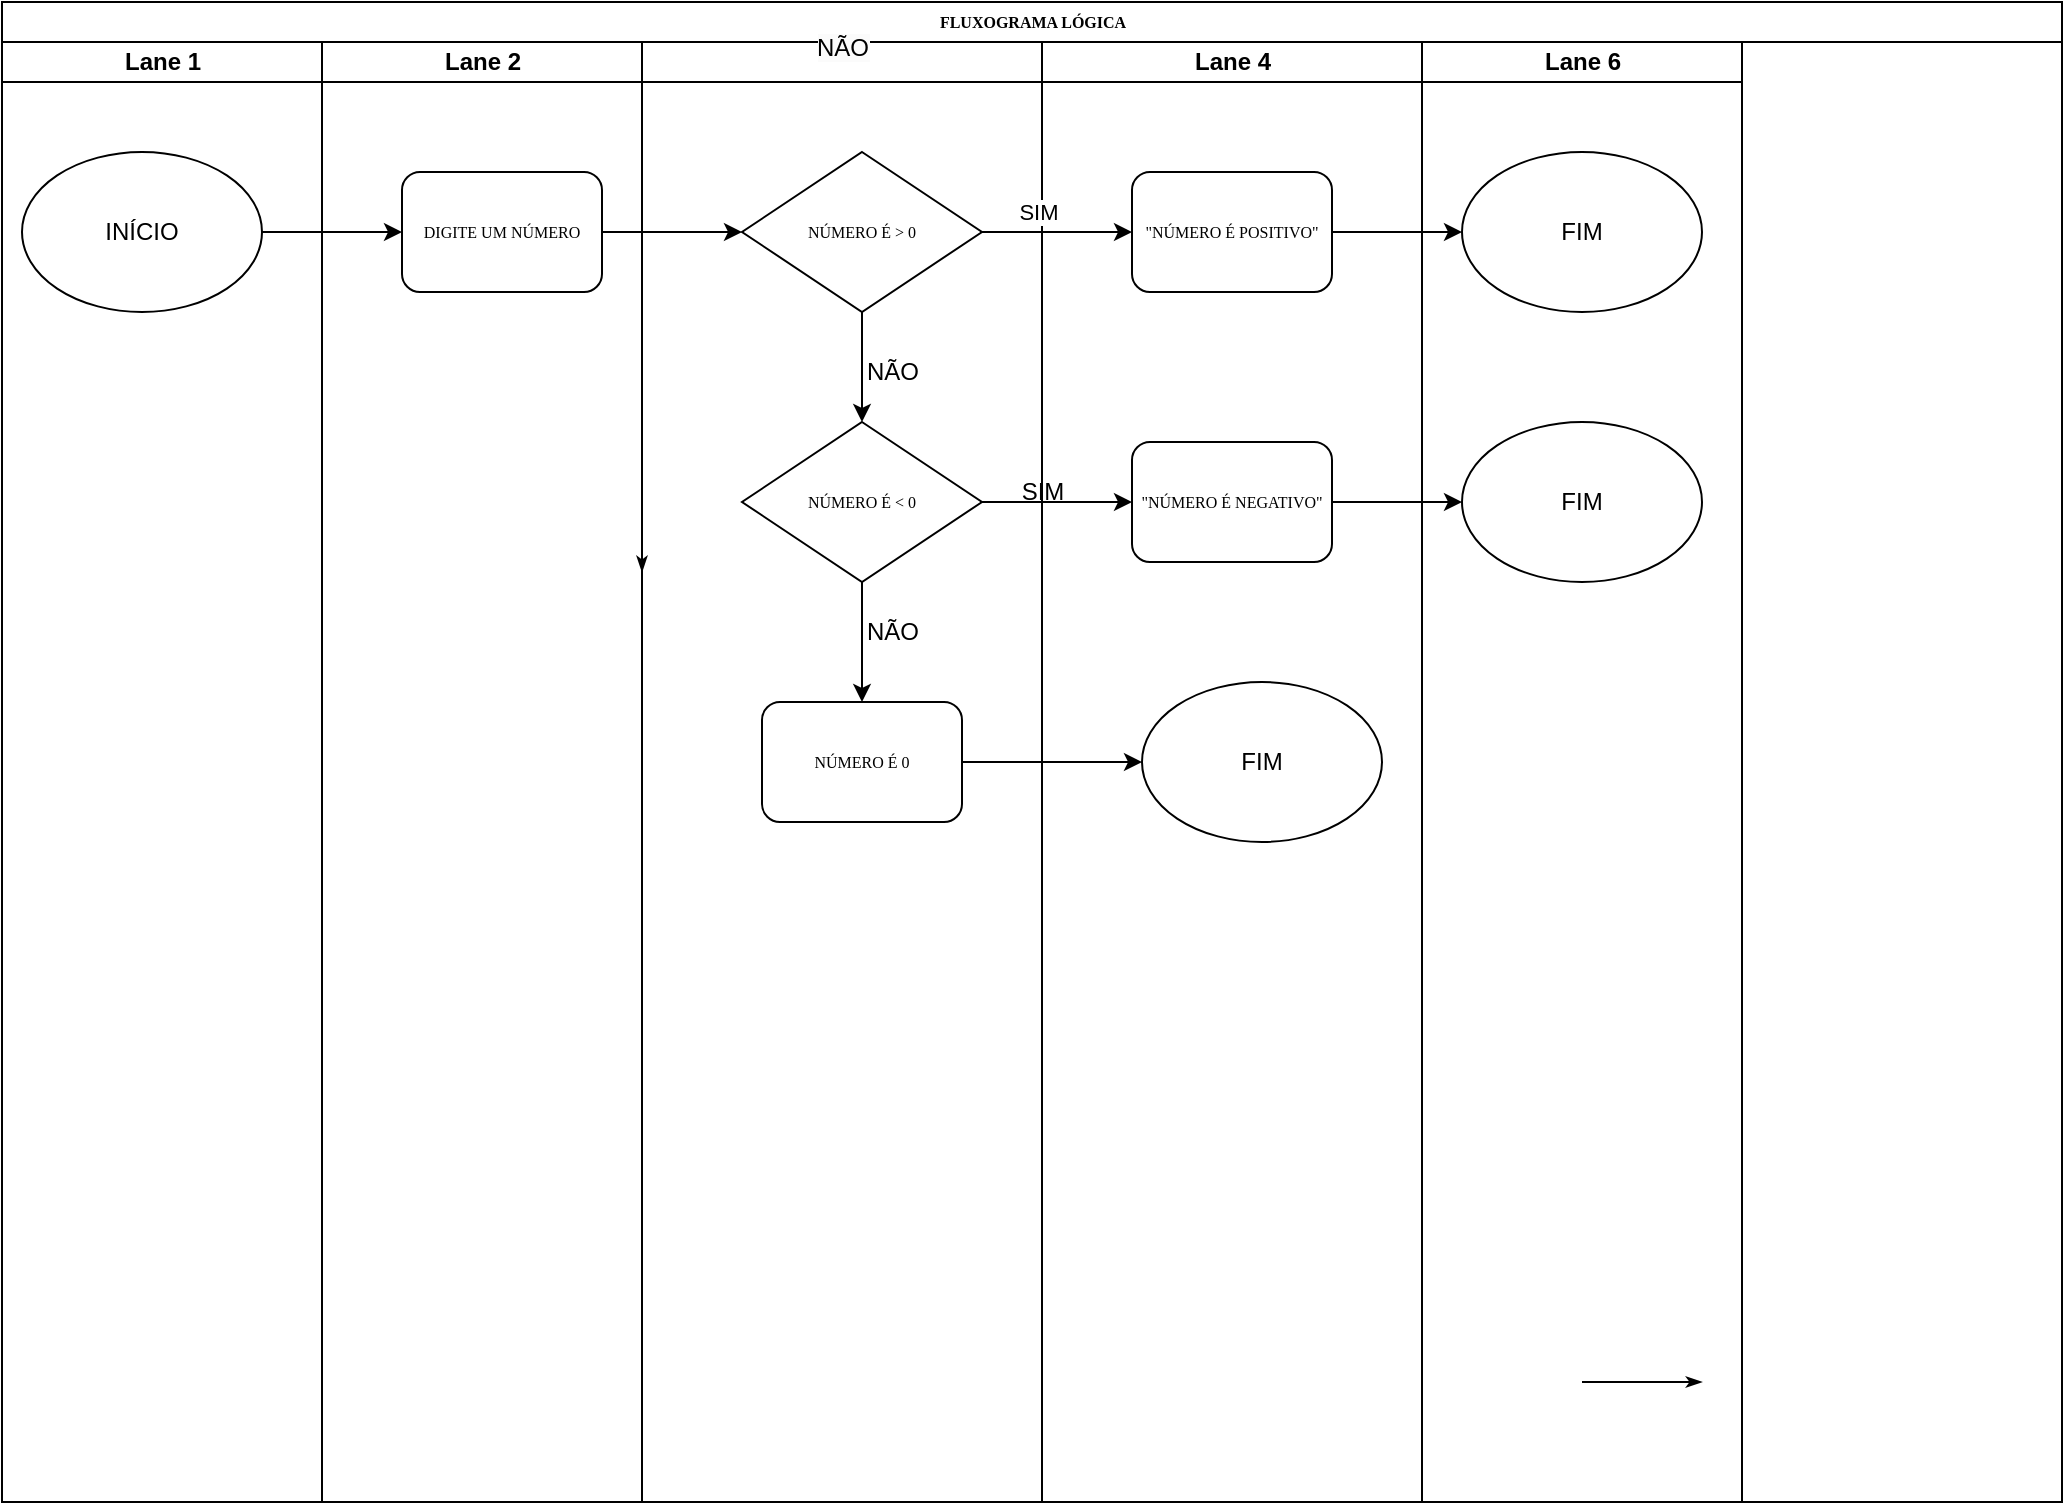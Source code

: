 <mxfile version="24.7.7">
  <diagram name="Page-1" id="74e2e168-ea6b-b213-b513-2b3c1d86103e">
    <mxGraphModel dx="1434" dy="780" grid="1" gridSize="10" guides="1" tooltips="1" connect="1" arrows="1" fold="1" page="1" pageScale="1" pageWidth="1100" pageHeight="850" background="none" math="0" shadow="0">
      <root>
        <mxCell id="0" />
        <mxCell id="1" parent="0" />
        <mxCell id="77e6c97f196da883-1" value="FLUXOGRAMA LÓGICA" style="swimlane;html=1;childLayout=stackLayout;startSize=20;rounded=0;shadow=0;labelBackgroundColor=none;strokeWidth=1;fontFamily=Verdana;fontSize=8;align=center;" parent="1" vertex="1">
          <mxGeometry x="70" y="40" width="1030" height="750" as="geometry" />
        </mxCell>
        <mxCell id="77e6c97f196da883-2" value="Lane 1" style="swimlane;html=1;startSize=20;" parent="77e6c97f196da883-1" vertex="1">
          <mxGeometry y="20" width="160" height="730" as="geometry" />
        </mxCell>
        <mxCell id="wjG_Z3OYYchUeFhRxfRk-14" value="INÍCIO" style="ellipse;whiteSpace=wrap;html=1;" vertex="1" parent="77e6c97f196da883-2">
          <mxGeometry x="10" y="55" width="120" height="80" as="geometry" />
        </mxCell>
        <mxCell id="77e6c97f196da883-40" style="edgeStyle=orthogonalEdgeStyle;rounded=1;html=1;labelBackgroundColor=none;startArrow=none;startFill=0;startSize=5;endArrow=classicThin;endFill=1;endSize=5;jettySize=auto;orthogonalLoop=1;strokeWidth=1;fontFamily=Verdana;fontSize=8" parent="77e6c97f196da883-1" edge="1">
          <mxGeometry relative="1" as="geometry">
            <mxPoint x="790" y="690" as="sourcePoint" />
            <mxPoint x="850" y="690" as="targetPoint" />
          </mxGeometry>
        </mxCell>
        <mxCell id="77e6c97f196da883-3" value="Lane 2" style="swimlane;html=1;startSize=20;" parent="77e6c97f196da883-1" vertex="1">
          <mxGeometry x="160" y="20" width="160" height="730" as="geometry" />
        </mxCell>
        <mxCell id="77e6c97f196da883-11" value="DIGITE UM NÚMERO" style="rounded=1;whiteSpace=wrap;html=1;shadow=0;labelBackgroundColor=none;strokeWidth=1;fontFamily=Verdana;fontSize=8;align=center;" parent="77e6c97f196da883-3" vertex="1">
          <mxGeometry x="40" y="65" width="100" height="60" as="geometry" />
        </mxCell>
        <mxCell id="77e6c97f196da883-4" value="&#xa;&lt;span style=&quot;color: rgb(0, 0, 0); font-family: Helvetica; font-size: 12px; font-style: normal; font-variant-ligatures: normal; font-variant-caps: normal; font-weight: 400; letter-spacing: normal; orphans: 2; text-align: center; text-indent: 0px; text-transform: none; widows: 2; word-spacing: 0px; -webkit-text-stroke-width: 0px; white-space: nowrap; background-color: rgb(251, 251, 251); text-decoration-thickness: initial; text-decoration-style: initial; text-decoration-color: initial; display: inline !important; float: none;&quot;&gt;NÃO&lt;/span&gt;&#xa;&#xa;" style="swimlane;html=1;startSize=20;" parent="77e6c97f196da883-1" vertex="1">
          <mxGeometry x="320" y="20" width="200" height="730" as="geometry" />
        </mxCell>
        <mxCell id="77e6c97f196da883-29" style="edgeStyle=orthogonalEdgeStyle;rounded=1;html=1;labelBackgroundColor=none;startArrow=none;startFill=0;startSize=5;endArrow=classicThin;endFill=1;endSize=5;jettySize=auto;orthogonalLoop=1;strokeWidth=1;fontFamily=Verdana;fontSize=8" parent="77e6c97f196da883-4" edge="1">
          <mxGeometry relative="1" as="geometry">
            <mxPoint y="240" as="sourcePoint" />
            <mxPoint y="265" as="targetPoint" />
          </mxGeometry>
        </mxCell>
        <mxCell id="wjG_Z3OYYchUeFhRxfRk-41" value="" style="edgeStyle=orthogonalEdgeStyle;rounded=0;orthogonalLoop=1;jettySize=auto;html=1;" edge="1" parent="77e6c97f196da883-4" source="wjG_Z3OYYchUeFhRxfRk-2" target="wjG_Z3OYYchUeFhRxfRk-20">
          <mxGeometry relative="1" as="geometry" />
        </mxCell>
        <mxCell id="wjG_Z3OYYchUeFhRxfRk-2" value="NÚMERO É &amp;gt; 0" style="rhombus;whiteSpace=wrap;html=1;rounded=0;shadow=0;labelBackgroundColor=none;strokeWidth=1;fontFamily=Verdana;fontSize=8;align=center;" vertex="1" parent="77e6c97f196da883-4">
          <mxGeometry x="50" y="55" width="120" height="80" as="geometry" />
        </mxCell>
        <mxCell id="wjG_Z3OYYchUeFhRxfRk-13" value="NÃO" style="text;html=1;align=center;verticalAlign=middle;resizable=0;points=[];autosize=1;strokeColor=none;fillColor=none;" vertex="1" parent="77e6c97f196da883-4">
          <mxGeometry x="100" y="150" width="50" height="30" as="geometry" />
        </mxCell>
        <mxCell id="wjG_Z3OYYchUeFhRxfRk-42" value="" style="edgeStyle=orthogonalEdgeStyle;rounded=0;orthogonalLoop=1;jettySize=auto;html=1;" edge="1" parent="77e6c97f196da883-4" source="wjG_Z3OYYchUeFhRxfRk-20">
          <mxGeometry relative="1" as="geometry">
            <mxPoint x="110" y="330" as="targetPoint" />
          </mxGeometry>
        </mxCell>
        <mxCell id="wjG_Z3OYYchUeFhRxfRk-20" value="NÚMERO É &amp;lt; 0" style="rhombus;whiteSpace=wrap;html=1;rounded=0;shadow=0;labelBackgroundColor=none;strokeWidth=1;fontFamily=Verdana;fontSize=8;align=center;" vertex="1" parent="77e6c97f196da883-4">
          <mxGeometry x="50" y="190" width="120" height="80" as="geometry" />
        </mxCell>
        <mxCell id="wjG_Z3OYYchUeFhRxfRk-39" value="NÃO" style="text;html=1;align=center;verticalAlign=middle;resizable=0;points=[];autosize=1;strokeColor=none;fillColor=none;" vertex="1" parent="77e6c97f196da883-4">
          <mxGeometry x="100" y="280" width="50" height="30" as="geometry" />
        </mxCell>
        <mxCell id="wjG_Z3OYYchUeFhRxfRk-43" value="NÚMERO É 0" style="rounded=1;whiteSpace=wrap;html=1;shadow=0;labelBackgroundColor=none;strokeWidth=1;fontFamily=Verdana;fontSize=8;align=center;" vertex="1" parent="77e6c97f196da883-4">
          <mxGeometry x="60" y="330" width="100" height="60" as="geometry" />
        </mxCell>
        <mxCell id="77e6c97f196da883-5" value="Lane 4" style="swimlane;html=1;startSize=20;" parent="77e6c97f196da883-1" vertex="1">
          <mxGeometry x="520" y="20" width="190" height="730" as="geometry" />
        </mxCell>
        <mxCell id="77e6c97f196da883-15" value="&quot;NÚMERO É POSITIVO&quot;" style="rounded=1;whiteSpace=wrap;html=1;shadow=0;labelBackgroundColor=none;strokeWidth=1;fontFamily=Verdana;fontSize=8;align=center;" parent="77e6c97f196da883-5" vertex="1">
          <mxGeometry x="45" y="65" width="100" height="60" as="geometry" />
        </mxCell>
        <mxCell id="wjG_Z3OYYchUeFhRxfRk-29" value="FIM" style="ellipse;whiteSpace=wrap;html=1;" vertex="1" parent="77e6c97f196da883-5">
          <mxGeometry x="50" y="320" width="120" height="80" as="geometry" />
        </mxCell>
        <mxCell id="wjG_Z3OYYchUeFhRxfRk-40" value="SIM" style="text;html=1;align=center;verticalAlign=middle;resizable=0;points=[];autosize=1;strokeColor=none;fillColor=none;" vertex="1" parent="77e6c97f196da883-5">
          <mxGeometry x="-20" y="210" width="40" height="30" as="geometry" />
        </mxCell>
        <mxCell id="wjG_Z3OYYchUeFhRxfRk-44" value="&quot;NÚMERO É NEGATIVO&quot;" style="rounded=1;whiteSpace=wrap;html=1;shadow=0;labelBackgroundColor=none;strokeWidth=1;fontFamily=Verdana;fontSize=8;align=center;" vertex="1" parent="77e6c97f196da883-5">
          <mxGeometry x="45" y="200" width="100" height="60" as="geometry" />
        </mxCell>
        <mxCell id="77e6c97f196da883-7" value="Lane 6" style="swimlane;html=1;startSize=20;" parent="77e6c97f196da883-1" vertex="1">
          <mxGeometry x="710" y="20" width="160" height="730" as="geometry" />
        </mxCell>
        <mxCell id="wjG_Z3OYYchUeFhRxfRk-25" value="FIM" style="ellipse;whiteSpace=wrap;html=1;" vertex="1" parent="77e6c97f196da883-7">
          <mxGeometry x="20" y="55" width="120" height="80" as="geometry" />
        </mxCell>
        <mxCell id="wjG_Z3OYYchUeFhRxfRk-27" value="FIM" style="ellipse;whiteSpace=wrap;html=1;" vertex="1" parent="77e6c97f196da883-7">
          <mxGeometry x="20" y="190" width="120" height="80" as="geometry" />
        </mxCell>
        <mxCell id="wjG_Z3OYYchUeFhRxfRk-17" value="" style="edgeStyle=orthogonalEdgeStyle;rounded=0;orthogonalLoop=1;jettySize=auto;html=1;" edge="1" parent="77e6c97f196da883-1" source="wjG_Z3OYYchUeFhRxfRk-14" target="77e6c97f196da883-11">
          <mxGeometry relative="1" as="geometry" />
        </mxCell>
        <mxCell id="wjG_Z3OYYchUeFhRxfRk-8" value="" style="edgeStyle=orthogonalEdgeStyle;rounded=0;orthogonalLoop=1;jettySize=auto;html=1;" edge="1" parent="77e6c97f196da883-1" source="77e6c97f196da883-11" target="wjG_Z3OYYchUeFhRxfRk-2">
          <mxGeometry relative="1" as="geometry" />
        </mxCell>
        <mxCell id="wjG_Z3OYYchUeFhRxfRk-9" style="edgeStyle=orthogonalEdgeStyle;rounded=0;orthogonalLoop=1;jettySize=auto;html=1;exitX=1;exitY=0.5;exitDx=0;exitDy=0;entryX=0;entryY=0.5;entryDx=0;entryDy=0;" edge="1" parent="77e6c97f196da883-1" source="wjG_Z3OYYchUeFhRxfRk-2" target="77e6c97f196da883-15">
          <mxGeometry relative="1" as="geometry" />
        </mxCell>
        <mxCell id="wjG_Z3OYYchUeFhRxfRk-10" value="SIM" style="edgeLabel;html=1;align=center;verticalAlign=middle;resizable=0;points=[];" vertex="1" connectable="0" parent="wjG_Z3OYYchUeFhRxfRk-9">
          <mxGeometry x="0.033" y="-2" relative="1" as="geometry">
            <mxPoint x="-11" y="-12" as="offset" />
          </mxGeometry>
        </mxCell>
        <mxCell id="wjG_Z3OYYchUeFhRxfRk-26" value="" style="edgeStyle=orthogonalEdgeStyle;rounded=0;orthogonalLoop=1;jettySize=auto;html=1;" edge="1" parent="77e6c97f196da883-1" source="77e6c97f196da883-15" target="wjG_Z3OYYchUeFhRxfRk-25">
          <mxGeometry relative="1" as="geometry" />
        </mxCell>
        <mxCell id="wjG_Z3OYYchUeFhRxfRk-45" value="" style="edgeStyle=orthogonalEdgeStyle;rounded=0;orthogonalLoop=1;jettySize=auto;html=1;" edge="1" parent="77e6c97f196da883-1" source="wjG_Z3OYYchUeFhRxfRk-44" target="wjG_Z3OYYchUeFhRxfRk-27">
          <mxGeometry relative="1" as="geometry" />
        </mxCell>
        <mxCell id="wjG_Z3OYYchUeFhRxfRk-46" value="" style="edgeStyle=orthogonalEdgeStyle;rounded=0;orthogonalLoop=1;jettySize=auto;html=1;" edge="1" parent="77e6c97f196da883-1" source="wjG_Z3OYYchUeFhRxfRk-20" target="wjG_Z3OYYchUeFhRxfRk-44">
          <mxGeometry relative="1" as="geometry" />
        </mxCell>
        <mxCell id="wjG_Z3OYYchUeFhRxfRk-47" value="" style="edgeStyle=orthogonalEdgeStyle;rounded=0;orthogonalLoop=1;jettySize=auto;html=1;" edge="1" parent="77e6c97f196da883-1" source="wjG_Z3OYYchUeFhRxfRk-43" target="wjG_Z3OYYchUeFhRxfRk-29">
          <mxGeometry relative="1" as="geometry" />
        </mxCell>
      </root>
    </mxGraphModel>
  </diagram>
</mxfile>
